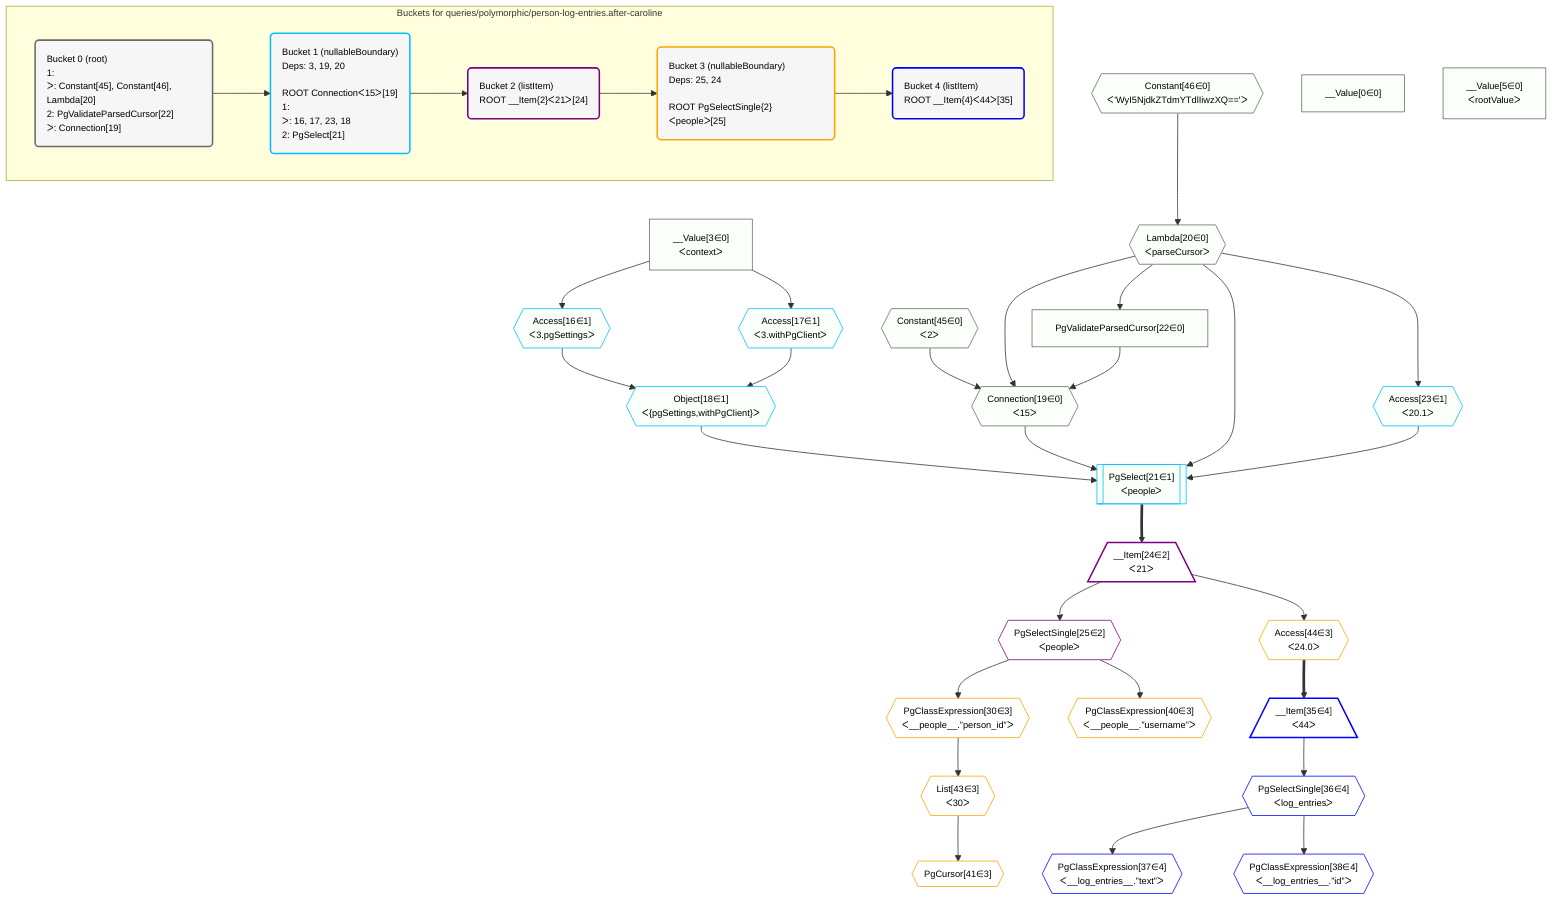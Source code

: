 %%{init: {'themeVariables': { 'fontSize': '12px'}}}%%
graph TD
    classDef path fill:#eee,stroke:#000,color:#000
    classDef plan fill:#fff,stroke-width:1px,color:#000
    classDef itemplan fill:#fff,stroke-width:2px,color:#000
    classDef unbatchedplan fill:#dff,stroke-width:1px,color:#000
    classDef sideeffectplan fill:#fcc,stroke-width:2px,color:#000
    classDef bucket fill:#f6f6f6,color:#000,stroke-width:2px,text-align:left


    %% plan dependencies
    Connection19{{"Connection[19∈0]<br />ᐸ15ᐳ"}}:::plan
    Constant45{{"Constant[45∈0]<br />ᐸ2ᐳ"}}:::plan
    Lambda20{{"Lambda[20∈0]<br />ᐸparseCursorᐳ"}}:::plan
    PgValidateParsedCursor22["PgValidateParsedCursor[22∈0]"]:::plan
    Constant45 & Lambda20 & PgValidateParsedCursor22 --> Connection19
    Constant46{{"Constant[46∈0]<br />ᐸ'WyI5NjdkZTdmYTdlIiwzXQ=='ᐳ"}}:::plan
    Constant46 --> Lambda20
    Lambda20 --> PgValidateParsedCursor22
    __Value0["__Value[0∈0]"]:::plan
    __Value3["__Value[3∈0]<br />ᐸcontextᐳ"]:::plan
    __Value5["__Value[5∈0]<br />ᐸrootValueᐳ"]:::plan
    PgSelect21[["PgSelect[21∈1]<br />ᐸpeopleᐳ"]]:::plan
    Object18{{"Object[18∈1]<br />ᐸ{pgSettings,withPgClient}ᐳ"}}:::plan
    Access23{{"Access[23∈1]<br />ᐸ20.1ᐳ"}}:::plan
    Object18 & Connection19 & Lambda20 & Access23 --> PgSelect21
    Access16{{"Access[16∈1]<br />ᐸ3.pgSettingsᐳ"}}:::plan
    Access17{{"Access[17∈1]<br />ᐸ3.withPgClientᐳ"}}:::plan
    Access16 & Access17 --> Object18
    __Value3 --> Access16
    __Value3 --> Access17
    Lambda20 --> Access23
    __Item24[/"__Item[24∈2]<br />ᐸ21ᐳ"\]:::itemplan
    PgSelect21 ==> __Item24
    PgSelectSingle25{{"PgSelectSingle[25∈2]<br />ᐸpeopleᐳ"}}:::plan
    __Item24 --> PgSelectSingle25
    PgClassExpression30{{"PgClassExpression[30∈3]<br />ᐸ__people__.”person_id”ᐳ"}}:::plan
    PgSelectSingle25 --> PgClassExpression30
    PgClassExpression40{{"PgClassExpression[40∈3]<br />ᐸ__people__.”username”ᐳ"}}:::plan
    PgSelectSingle25 --> PgClassExpression40
    PgCursor41{{"PgCursor[41∈3]"}}:::plan
    List43{{"List[43∈3]<br />ᐸ30ᐳ"}}:::plan
    List43 --> PgCursor41
    PgClassExpression30 --> List43
    Access44{{"Access[44∈3]<br />ᐸ24.0ᐳ"}}:::plan
    __Item24 --> Access44
    __Item35[/"__Item[35∈4]<br />ᐸ44ᐳ"\]:::itemplan
    Access44 ==> __Item35
    PgSelectSingle36{{"PgSelectSingle[36∈4]<br />ᐸlog_entriesᐳ"}}:::plan
    __Item35 --> PgSelectSingle36
    PgClassExpression37{{"PgClassExpression[37∈4]<br />ᐸ__log_entries__.”text”ᐳ"}}:::plan
    PgSelectSingle36 --> PgClassExpression37
    PgClassExpression38{{"PgClassExpression[38∈4]<br />ᐸ__log_entries__.”id”ᐳ"}}:::plan
    PgSelectSingle36 --> PgClassExpression38

    %% define steps

    subgraph "Buckets for queries/polymorphic/person-log-entries.after-caroline"
    Bucket0("Bucket 0 (root)<br />1: <br />ᐳ: Constant[45], Constant[46], Lambda[20]<br />2: PgValidateParsedCursor[22]<br />ᐳ: Connection[19]"):::bucket
    classDef bucket0 stroke:#696969
    class Bucket0,__Value0,__Value3,__Value5,Connection19,Lambda20,PgValidateParsedCursor22,Constant45,Constant46 bucket0
    Bucket1("Bucket 1 (nullableBoundary)<br />Deps: 3, 19, 20<br /><br />ROOT Connectionᐸ15ᐳ[19]<br />1: <br />ᐳ: 16, 17, 23, 18<br />2: PgSelect[21]"):::bucket
    classDef bucket1 stroke:#00bfff
    class Bucket1,Access16,Access17,Object18,PgSelect21,Access23 bucket1
    Bucket2("Bucket 2 (listItem)<br />ROOT __Item{2}ᐸ21ᐳ[24]"):::bucket
    classDef bucket2 stroke:#7f007f
    class Bucket2,__Item24,PgSelectSingle25 bucket2
    Bucket3("Bucket 3 (nullableBoundary)<br />Deps: 25, 24<br /><br />ROOT PgSelectSingle{2}ᐸpeopleᐳ[25]"):::bucket
    classDef bucket3 stroke:#ffa500
    class Bucket3,PgClassExpression30,PgClassExpression40,PgCursor41,List43,Access44 bucket3
    Bucket4("Bucket 4 (listItem)<br />ROOT __Item{4}ᐸ44ᐳ[35]"):::bucket
    classDef bucket4 stroke:#0000ff
    class Bucket4,__Item35,PgSelectSingle36,PgClassExpression37,PgClassExpression38 bucket4
    Bucket0 --> Bucket1
    Bucket1 --> Bucket2
    Bucket2 --> Bucket3
    Bucket3 --> Bucket4
    classDef unary fill:#fafffa,borderWidth:8px
    class Connection19,Lambda20,PgValidateParsedCursor22,__Value0,__Value3,__Value5,Constant45,Constant46,PgSelect21,Object18,Access16,Access17,Access23 unary
    end